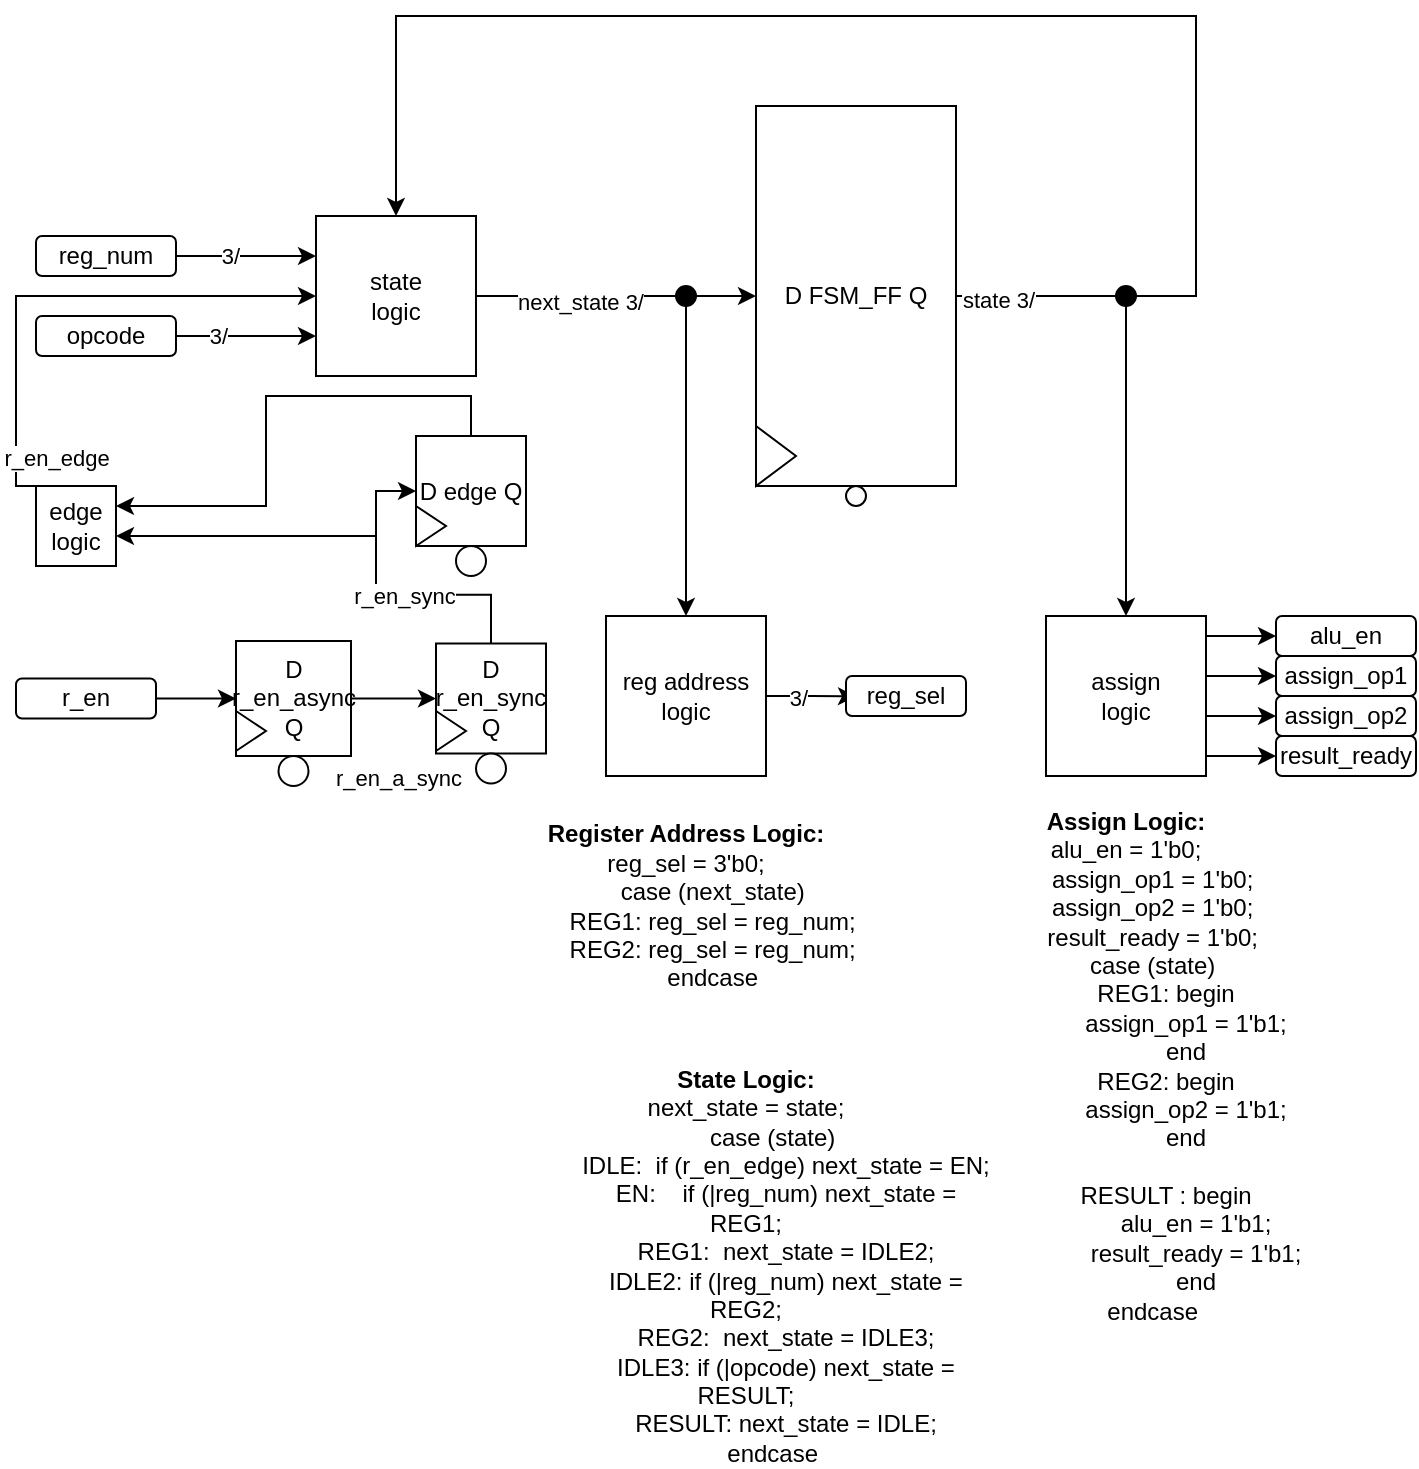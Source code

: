 <mxfile version="21.5.2" type="device">
  <diagram name="Page-1" id="sIRa7Jkpviatk7abvp79">
    <mxGraphModel dx="794" dy="461" grid="1" gridSize="10" guides="1" tooltips="1" connect="1" arrows="1" fold="1" page="1" pageScale="1" pageWidth="850" pageHeight="1100" math="0" shadow="0">
      <root>
        <mxCell id="0" />
        <mxCell id="1" parent="0" />
        <mxCell id="YexKz9Puo8MeN6UH4SeL-1" value="state&lt;br&gt;logic" style="whiteSpace=wrap;html=1;aspect=fixed;" parent="1" vertex="1">
          <mxGeometry x="160" y="120" width="80" height="80" as="geometry" />
        </mxCell>
        <mxCell id="HMywEemAhsFGUWBxoy11-23" style="edgeStyle=orthogonalEdgeStyle;rounded=0;orthogonalLoop=1;jettySize=auto;html=1;exitX=1;exitY=0.5;exitDx=0;exitDy=0;entryX=0;entryY=0.5;entryDx=0;entryDy=0;" parent="1" source="YexKz9Puo8MeN6UH4SeL-2" target="HMywEemAhsFGUWBxoy11-3" edge="1">
          <mxGeometry relative="1" as="geometry" />
        </mxCell>
        <mxCell id="YexKz9Puo8MeN6UH4SeL-2" value="r_en" style="rounded=1;whiteSpace=wrap;html=1;" parent="1" vertex="1">
          <mxGeometry x="10" y="351.25" width="70" height="20" as="geometry" />
        </mxCell>
        <mxCell id="YexKz9Puo8MeN6UH4SeL-14" style="edgeStyle=orthogonalEdgeStyle;rounded=0;orthogonalLoop=1;jettySize=auto;html=1;exitX=1;exitY=0.5;exitDx=0;exitDy=0;entryX=0.5;entryY=0;entryDx=0;entryDy=0;" parent="1" source="YexKz9Puo8MeN6UH4SeL-6" target="YexKz9Puo8MeN6UH4SeL-1" edge="1">
          <mxGeometry relative="1" as="geometry">
            <Array as="points">
              <mxPoint x="600" y="160" />
              <mxPoint x="600" y="20" />
              <mxPoint x="200" y="20" />
            </Array>
          </mxGeometry>
        </mxCell>
        <mxCell id="YexKz9Puo8MeN6UH4SeL-15" value="state 3/" style="edgeLabel;html=1;align=center;verticalAlign=middle;resizable=0;points=[];" parent="YexKz9Puo8MeN6UH4SeL-14" vertex="1" connectable="0">
          <mxGeometry x="-0.945" y="-2" relative="1" as="geometry">
            <mxPoint as="offset" />
          </mxGeometry>
        </mxCell>
        <mxCell id="YexKz9Puo8MeN6UH4SeL-6" value="D FSM_FF Q" style="rounded=0;whiteSpace=wrap;html=1;" parent="1" vertex="1">
          <mxGeometry x="380" y="65" width="100" height="190" as="geometry" />
        </mxCell>
        <mxCell id="YexKz9Puo8MeN6UH4SeL-7" value="" style="triangle;whiteSpace=wrap;html=1;" parent="1" vertex="1">
          <mxGeometry x="380" y="225" width="20" height="30" as="geometry" />
        </mxCell>
        <mxCell id="YexKz9Puo8MeN6UH4SeL-8" value="" style="ellipse;whiteSpace=wrap;html=1;aspect=fixed;" parent="1" vertex="1">
          <mxGeometry x="425" y="255" width="10" height="10" as="geometry" />
        </mxCell>
        <mxCell id="YexKz9Puo8MeN6UH4SeL-17" style="edgeStyle=orthogonalEdgeStyle;rounded=0;orthogonalLoop=1;jettySize=auto;html=1;exitX=0.5;exitY=1;exitDx=0;exitDy=0;entryX=0.5;entryY=0;entryDx=0;entryDy=0;" parent="1" source="YexKz9Puo8MeN6UH4SeL-11" target="YexKz9Puo8MeN6UH4SeL-16" edge="1">
          <mxGeometry relative="1" as="geometry" />
        </mxCell>
        <mxCell id="YexKz9Puo8MeN6UH4SeL-11" value="" style="ellipse;whiteSpace=wrap;html=1;aspect=fixed;fillColor=#000000;" parent="1" vertex="1">
          <mxGeometry x="560" y="155" width="10" height="10" as="geometry" />
        </mxCell>
        <mxCell id="YexKz9Puo8MeN6UH4SeL-23" style="edgeStyle=orthogonalEdgeStyle;rounded=0;orthogonalLoop=1;jettySize=auto;html=1;exitX=1;exitY=0;exitDx=0;exitDy=0;entryX=0;entryY=0.5;entryDx=0;entryDy=0;" parent="1" source="YexKz9Puo8MeN6UH4SeL-16" target="YexKz9Puo8MeN6UH4SeL-22" edge="1">
          <mxGeometry relative="1" as="geometry">
            <Array as="points">
              <mxPoint x="605" y="330" />
            </Array>
          </mxGeometry>
        </mxCell>
        <mxCell id="YexKz9Puo8MeN6UH4SeL-24" style="edgeStyle=orthogonalEdgeStyle;rounded=0;orthogonalLoop=1;jettySize=auto;html=1;exitX=1;exitY=0.25;exitDx=0;exitDy=0;entryX=0;entryY=0.5;entryDx=0;entryDy=0;" parent="1" source="YexKz9Puo8MeN6UH4SeL-16" target="YexKz9Puo8MeN6UH4SeL-21" edge="1">
          <mxGeometry relative="1" as="geometry">
            <Array as="points">
              <mxPoint x="605" y="350" />
            </Array>
          </mxGeometry>
        </mxCell>
        <mxCell id="YexKz9Puo8MeN6UH4SeL-25" style="edgeStyle=orthogonalEdgeStyle;rounded=0;orthogonalLoop=1;jettySize=auto;html=1;exitX=1;exitY=0.5;exitDx=0;exitDy=0;entryX=0;entryY=0.5;entryDx=0;entryDy=0;" parent="1" source="YexKz9Puo8MeN6UH4SeL-16" target="YexKz9Puo8MeN6UH4SeL-20" edge="1">
          <mxGeometry relative="1" as="geometry">
            <Array as="points">
              <mxPoint x="605" y="370" />
            </Array>
          </mxGeometry>
        </mxCell>
        <mxCell id="YexKz9Puo8MeN6UH4SeL-26" style="edgeStyle=orthogonalEdgeStyle;rounded=0;orthogonalLoop=1;jettySize=auto;html=1;exitX=1;exitY=0.75;exitDx=0;exitDy=0;entryX=0;entryY=0.5;entryDx=0;entryDy=0;" parent="1" source="YexKz9Puo8MeN6UH4SeL-16" target="YexKz9Puo8MeN6UH4SeL-19" edge="1">
          <mxGeometry relative="1" as="geometry">
            <Array as="points">
              <mxPoint x="605" y="390" />
            </Array>
          </mxGeometry>
        </mxCell>
        <mxCell id="YexKz9Puo8MeN6UH4SeL-16" value="assign&lt;br&gt;logic" style="whiteSpace=wrap;html=1;aspect=fixed;" parent="1" vertex="1">
          <mxGeometry x="525" y="320" width="80" height="80" as="geometry" />
        </mxCell>
        <mxCell id="YexKz9Puo8MeN6UH4SeL-19" value="result_ready" style="rounded=1;whiteSpace=wrap;html=1;" parent="1" vertex="1">
          <mxGeometry x="640" y="380" width="70" height="20" as="geometry" />
        </mxCell>
        <mxCell id="YexKz9Puo8MeN6UH4SeL-20" value="assign_op2" style="rounded=1;whiteSpace=wrap;html=1;" parent="1" vertex="1">
          <mxGeometry x="640" y="360" width="70" height="20" as="geometry" />
        </mxCell>
        <mxCell id="YexKz9Puo8MeN6UH4SeL-21" value="assign_op1" style="rounded=1;whiteSpace=wrap;html=1;" parent="1" vertex="1">
          <mxGeometry x="640" y="340" width="70" height="20" as="geometry" />
        </mxCell>
        <mxCell id="YexKz9Puo8MeN6UH4SeL-22" value="alu_en" style="rounded=1;whiteSpace=wrap;html=1;" parent="1" vertex="1">
          <mxGeometry x="640" y="320" width="70" height="20" as="geometry" />
        </mxCell>
        <mxCell id="YexKz9Puo8MeN6UH4SeL-32" style="edgeStyle=orthogonalEdgeStyle;rounded=0;orthogonalLoop=1;jettySize=auto;html=1;exitX=1;exitY=0.5;exitDx=0;exitDy=0;" parent="1" source="YexKz9Puo8MeN6UH4SeL-27" edge="1">
          <mxGeometry relative="1" as="geometry">
            <mxPoint x="430.0" y="360.231" as="targetPoint" />
          </mxGeometry>
        </mxCell>
        <mxCell id="YexKz9Puo8MeN6UH4SeL-34" value="3/" style="edgeLabel;html=1;align=center;verticalAlign=middle;resizable=0;points=[];" parent="YexKz9Puo8MeN6UH4SeL-32" vertex="1" connectable="0">
          <mxGeometry x="-0.304" y="-1" relative="1" as="geometry">
            <mxPoint as="offset" />
          </mxGeometry>
        </mxCell>
        <mxCell id="YexKz9Puo8MeN6UH4SeL-27" value="reg address&lt;br&gt;logic" style="whiteSpace=wrap;html=1;aspect=fixed;" parent="1" vertex="1">
          <mxGeometry x="305" y="320" width="80" height="80" as="geometry" />
        </mxCell>
        <mxCell id="YexKz9Puo8MeN6UH4SeL-29" value="" style="edgeStyle=orthogonalEdgeStyle;rounded=0;orthogonalLoop=1;jettySize=auto;html=1;exitX=1;exitY=0.5;exitDx=0;exitDy=0;entryX=0;entryY=0.5;entryDx=0;entryDy=0;" parent="1" source="YexKz9Puo8MeN6UH4SeL-1" target="YexKz9Puo8MeN6UH4SeL-6" edge="1">
          <mxGeometry relative="1" as="geometry">
            <mxPoint x="380" y="160" as="targetPoint" />
            <mxPoint x="240" y="160" as="sourcePoint" />
          </mxGeometry>
        </mxCell>
        <mxCell id="YexKz9Puo8MeN6UH4SeL-30" value="next_state 3/" style="edgeLabel;html=1;align=center;verticalAlign=middle;resizable=0;points=[];" parent="YexKz9Puo8MeN6UH4SeL-29" vertex="1" connectable="0">
          <mxGeometry x="-0.258" y="-3" relative="1" as="geometry">
            <mxPoint as="offset" />
          </mxGeometry>
        </mxCell>
        <mxCell id="YexKz9Puo8MeN6UH4SeL-31" style="edgeStyle=orthogonalEdgeStyle;rounded=0;orthogonalLoop=1;jettySize=auto;html=1;exitX=0.5;exitY=1;exitDx=0;exitDy=0;entryX=0.5;entryY=0;entryDx=0;entryDy=0;" parent="1" source="YexKz9Puo8MeN6UH4SeL-28" target="YexKz9Puo8MeN6UH4SeL-27" edge="1">
          <mxGeometry relative="1" as="geometry" />
        </mxCell>
        <mxCell id="YexKz9Puo8MeN6UH4SeL-28" value="" style="ellipse;whiteSpace=wrap;html=1;aspect=fixed;fillColor=#000000;" parent="1" vertex="1">
          <mxGeometry x="340" y="155" width="10" height="10" as="geometry" />
        </mxCell>
        <mxCell id="YexKz9Puo8MeN6UH4SeL-33" value="reg_sel" style="rounded=1;whiteSpace=wrap;html=1;" parent="1" vertex="1">
          <mxGeometry x="425" y="350" width="60" height="20" as="geometry" />
        </mxCell>
        <mxCell id="YexKz9Puo8MeN6UH4SeL-36" style="edgeStyle=orthogonalEdgeStyle;rounded=0;orthogonalLoop=1;jettySize=auto;html=1;exitX=1;exitY=0.5;exitDx=0;exitDy=0;entryX=0;entryY=0.75;entryDx=0;entryDy=0;" parent="1" source="YexKz9Puo8MeN6UH4SeL-35" target="YexKz9Puo8MeN6UH4SeL-1" edge="1">
          <mxGeometry relative="1" as="geometry" />
        </mxCell>
        <mxCell id="YexKz9Puo8MeN6UH4SeL-37" value="3/" style="edgeLabel;html=1;align=center;verticalAlign=middle;resizable=0;points=[];" parent="YexKz9Puo8MeN6UH4SeL-36" vertex="1" connectable="0">
          <mxGeometry x="-0.416" relative="1" as="geometry">
            <mxPoint as="offset" />
          </mxGeometry>
        </mxCell>
        <mxCell id="YexKz9Puo8MeN6UH4SeL-35" value="opcode" style="rounded=1;whiteSpace=wrap;html=1;" parent="1" vertex="1">
          <mxGeometry x="20" y="170" width="70" height="20" as="geometry" />
        </mxCell>
        <mxCell id="YexKz9Puo8MeN6UH4SeL-39" style="edgeStyle=orthogonalEdgeStyle;rounded=0;orthogonalLoop=1;jettySize=auto;html=1;exitX=1;exitY=0.5;exitDx=0;exitDy=0;entryX=0;entryY=0.25;entryDx=0;entryDy=0;" parent="1" source="YexKz9Puo8MeN6UH4SeL-38" target="YexKz9Puo8MeN6UH4SeL-1" edge="1">
          <mxGeometry relative="1" as="geometry" />
        </mxCell>
        <mxCell id="YexKz9Puo8MeN6UH4SeL-40" value="3/" style="edgeLabel;html=1;align=center;verticalAlign=middle;resizable=0;points=[];" parent="YexKz9Puo8MeN6UH4SeL-39" vertex="1" connectable="0">
          <mxGeometry x="-0.24" relative="1" as="geometry">
            <mxPoint as="offset" />
          </mxGeometry>
        </mxCell>
        <mxCell id="YexKz9Puo8MeN6UH4SeL-38" value="reg_num" style="rounded=1;whiteSpace=wrap;html=1;" parent="1" vertex="1">
          <mxGeometry x="20" y="130" width="70" height="20" as="geometry" />
        </mxCell>
        <mxCell id="YexKz9Puo8MeN6UH4SeL-41" value="&lt;div&gt;&lt;b&gt;State Logic:&lt;/b&gt;&lt;/div&gt;&lt;div&gt;next_state = state;&lt;br&gt;&amp;nbsp;&amp;nbsp;&amp;nbsp;&amp;nbsp;&amp;nbsp;&amp;nbsp;&amp;nbsp; case (state)&lt;br&gt;&amp;nbsp;&amp;nbsp;&amp;nbsp;&amp;nbsp;&amp;nbsp;&amp;nbsp;&amp;nbsp;&amp;nbsp;&amp;nbsp;&amp;nbsp;&amp;nbsp; IDLE:&amp;nbsp; if (r_en_edge) next_state = EN;&lt;br&gt;&amp;nbsp;&amp;nbsp;&amp;nbsp;&amp;nbsp;&amp;nbsp;&amp;nbsp;&amp;nbsp;&amp;nbsp;&amp;nbsp;&amp;nbsp;&amp;nbsp; EN:&amp;nbsp;&amp;nbsp;&amp;nbsp; if (|reg_num) next_state = REG1;&lt;br&gt;&amp;nbsp;&amp;nbsp;&amp;nbsp;&amp;nbsp;&amp;nbsp;&amp;nbsp;&amp;nbsp;&amp;nbsp;&amp;nbsp;&amp;nbsp;&amp;nbsp; REG1:&amp;nbsp; next_state = IDLE2;&lt;br&gt;&amp;nbsp;&amp;nbsp;&amp;nbsp;&amp;nbsp;&amp;nbsp;&amp;nbsp;&amp;nbsp;&amp;nbsp;&amp;nbsp;&amp;nbsp;&amp;nbsp; IDLE2: if (|reg_num) next_state = REG2;&lt;br&gt;&amp;nbsp;&amp;nbsp;&amp;nbsp;&amp;nbsp;&amp;nbsp;&amp;nbsp;&amp;nbsp;&amp;nbsp;&amp;nbsp;&amp;nbsp;&amp;nbsp; REG2:&amp;nbsp; next_state = IDLE3;&lt;br&gt;&amp;nbsp;&amp;nbsp;&amp;nbsp;&amp;nbsp;&amp;nbsp;&amp;nbsp;&amp;nbsp;&amp;nbsp;&amp;nbsp;&amp;nbsp;&amp;nbsp; IDLE3: if (|opcode) next_state = RESULT;&lt;br&gt;&amp;nbsp;&amp;nbsp;&amp;nbsp;&amp;nbsp;&amp;nbsp;&amp;nbsp;&amp;nbsp;&amp;nbsp;&amp;nbsp;&amp;nbsp;&amp;nbsp; RESULT: next_state = IDLE;&lt;br&gt;&amp;nbsp;&amp;nbsp;&amp;nbsp;&amp;nbsp;&amp;nbsp;&amp;nbsp;&amp;nbsp; endcase&lt;br&gt;&lt;/div&gt;" style="text;strokeColor=none;align=center;fillColor=none;html=1;verticalAlign=middle;whiteSpace=wrap;rounded=0;" parent="1" vertex="1">
          <mxGeometry x="250" y="630" width="250" height="30" as="geometry" />
        </mxCell>
        <mxCell id="YexKz9Puo8MeN6UH4SeL-42" value="&lt;b&gt;Register Address Logic:&lt;/b&gt;&lt;br&gt;reg_sel = 3&#39;b0;&lt;br&gt;&amp;nbsp;&amp;nbsp;&amp;nbsp;&amp;nbsp;&amp;nbsp;&amp;nbsp;&amp;nbsp; case (next_state)&lt;br&gt;&amp;nbsp;&amp;nbsp;&amp;nbsp;&amp;nbsp;&amp;nbsp;&amp;nbsp;&amp;nbsp; REG1: reg_sel = reg_num;&lt;br&gt;&amp;nbsp;&amp;nbsp;&amp;nbsp;&amp;nbsp;&amp;nbsp;&amp;nbsp;&amp;nbsp; REG2: reg_sel = reg_num;&lt;br&gt;&amp;nbsp;&amp;nbsp;&amp;nbsp;&amp;nbsp;&amp;nbsp;&amp;nbsp;&amp;nbsp; endcase" style="text;strokeColor=none;align=center;fillColor=none;html=1;verticalAlign=middle;whiteSpace=wrap;rounded=0;" parent="1" vertex="1">
          <mxGeometry x="225" y="450" width="240" height="30" as="geometry" />
        </mxCell>
        <mxCell id="YexKz9Puo8MeN6UH4SeL-43" value="&lt;b&gt;Assign Logic:&lt;/b&gt;&lt;br&gt;alu_en = 1&#39;b0;&lt;br&gt;&amp;nbsp;&amp;nbsp;&amp;nbsp;&amp;nbsp;&amp;nbsp;&amp;nbsp;&amp;nbsp; assign_op1 = 1&#39;b0;&lt;br&gt;&amp;nbsp;&amp;nbsp;&amp;nbsp;&amp;nbsp;&amp;nbsp;&amp;nbsp;&amp;nbsp; assign_op2 = 1&#39;b0;&lt;br&gt;&amp;nbsp;&amp;nbsp;&amp;nbsp;&amp;nbsp;&amp;nbsp;&amp;nbsp;&amp;nbsp; result_ready = 1&#39;b0;&lt;br&gt;&amp;nbsp;&amp;nbsp;&amp;nbsp;&amp;nbsp;&amp;nbsp;&amp;nbsp;&amp;nbsp; case (state)&lt;br&gt;&amp;nbsp;&amp;nbsp;&amp;nbsp;&amp;nbsp;&amp;nbsp;&amp;nbsp;&amp;nbsp;&amp;nbsp;&amp;nbsp;&amp;nbsp;&amp;nbsp; REG1: begin&lt;br&gt;&amp;nbsp;&amp;nbsp;&amp;nbsp;&amp;nbsp;&amp;nbsp;&amp;nbsp;&amp;nbsp;&amp;nbsp;&amp;nbsp;&amp;nbsp;&amp;nbsp;&amp;nbsp;&amp;nbsp;&amp;nbsp;&amp;nbsp;&amp;nbsp;&amp;nbsp; assign_op1 = 1&#39;b1;&lt;br&gt;&amp;nbsp;&amp;nbsp;&amp;nbsp;&amp;nbsp;&amp;nbsp;&amp;nbsp;&amp;nbsp;&amp;nbsp;&amp;nbsp;&amp;nbsp;&amp;nbsp;&amp;nbsp;&amp;nbsp;&amp;nbsp;&amp;nbsp;&amp;nbsp;&amp;nbsp; end&lt;br&gt;&amp;nbsp;&amp;nbsp;&amp;nbsp;&amp;nbsp;&amp;nbsp;&amp;nbsp;&amp;nbsp;&amp;nbsp;&amp;nbsp;&amp;nbsp;&amp;nbsp; REG2: begin&lt;br&gt;&amp;nbsp;&amp;nbsp;&amp;nbsp;&amp;nbsp;&amp;nbsp;&amp;nbsp;&amp;nbsp;&amp;nbsp;&amp;nbsp;&amp;nbsp;&amp;nbsp;&amp;nbsp;&amp;nbsp;&amp;nbsp;&amp;nbsp;&amp;nbsp;&amp;nbsp; assign_op2 = 1&#39;b1;&lt;br&gt;&amp;nbsp;&amp;nbsp;&amp;nbsp;&amp;nbsp;&amp;nbsp;&amp;nbsp;&amp;nbsp;&amp;nbsp;&amp;nbsp;&amp;nbsp;&amp;nbsp;&amp;nbsp;&amp;nbsp;&amp;nbsp;&amp;nbsp;&amp;nbsp;&amp;nbsp; end&lt;br&gt;&lt;br&gt;&amp;nbsp;&amp;nbsp;&amp;nbsp;&amp;nbsp;&amp;nbsp;&amp;nbsp;&amp;nbsp;&amp;nbsp;&amp;nbsp;&amp;nbsp;&amp;nbsp; RESULT : begin&lt;br&gt;&amp;nbsp;&amp;nbsp;&amp;nbsp;&amp;nbsp;&amp;nbsp;&amp;nbsp;&amp;nbsp;&amp;nbsp;&amp;nbsp;&amp;nbsp;&amp;nbsp;&amp;nbsp;&amp;nbsp;&amp;nbsp;&amp;nbsp;&amp;nbsp;&amp;nbsp;&amp;nbsp;&amp;nbsp;&amp;nbsp; alu_en = 1&#39;b1;&lt;br&gt;&amp;nbsp;&amp;nbsp;&amp;nbsp;&amp;nbsp;&amp;nbsp;&amp;nbsp;&amp;nbsp;&amp;nbsp;&amp;nbsp;&amp;nbsp;&amp;nbsp;&amp;nbsp;&amp;nbsp;&amp;nbsp;&amp;nbsp;&amp;nbsp;&amp;nbsp;&amp;nbsp;&amp;nbsp;&amp;nbsp; result_ready = 1&#39;b1;&lt;br&gt;&amp;nbsp;&amp;nbsp;&amp;nbsp;&amp;nbsp;&amp;nbsp;&amp;nbsp;&amp;nbsp;&amp;nbsp;&amp;nbsp;&amp;nbsp;&amp;nbsp;&amp;nbsp;&amp;nbsp;&amp;nbsp;&amp;nbsp;&amp;nbsp;&amp;nbsp;&amp;nbsp;&amp;nbsp;&amp;nbsp; end&lt;br&gt;&amp;nbsp;&amp;nbsp;&amp;nbsp;&amp;nbsp;&amp;nbsp;&amp;nbsp;&amp;nbsp; endcase" style="text;strokeColor=none;align=center;fillColor=none;html=1;verticalAlign=middle;whiteSpace=wrap;rounded=0;" parent="1" vertex="1">
          <mxGeometry x="445" y="530" width="240" height="30" as="geometry" />
        </mxCell>
        <mxCell id="HMywEemAhsFGUWBxoy11-24" style="edgeStyle=orthogonalEdgeStyle;rounded=0;orthogonalLoop=1;jettySize=auto;html=1;exitX=1;exitY=0.5;exitDx=0;exitDy=0;entryX=0;entryY=0.5;entryDx=0;entryDy=0;" parent="1" source="HMywEemAhsFGUWBxoy11-3" target="HMywEemAhsFGUWBxoy11-16" edge="1">
          <mxGeometry relative="1" as="geometry" />
        </mxCell>
        <mxCell id="HMywEemAhsFGUWBxoy11-27" value="r_en_a_sync" style="edgeLabel;html=1;align=center;verticalAlign=middle;resizable=0;points=[];" parent="HMywEemAhsFGUWBxoy11-24" vertex="1" connectable="0">
          <mxGeometry x="-0.343" y="2" relative="1" as="geometry">
            <mxPoint x="9" y="41" as="offset" />
          </mxGeometry>
        </mxCell>
        <mxCell id="HMywEemAhsFGUWBxoy11-3" value="D r_en_async&lt;br&gt;Q" style="whiteSpace=wrap;html=1;aspect=fixed;" parent="1" vertex="1">
          <mxGeometry x="120" y="332.5" width="57.5" height="57.5" as="geometry" />
        </mxCell>
        <mxCell id="HMywEemAhsFGUWBxoy11-4" value="" style="triangle;whiteSpace=wrap;html=1;" parent="1" vertex="1">
          <mxGeometry x="120" y="367.5" width="15" height="20" as="geometry" />
        </mxCell>
        <mxCell id="HMywEemAhsFGUWBxoy11-5" value="" style="ellipse;whiteSpace=wrap;html=1;aspect=fixed;" parent="1" vertex="1">
          <mxGeometry x="141.25" y="390" width="15" height="15" as="geometry" />
        </mxCell>
        <mxCell id="HMywEemAhsFGUWBxoy11-26" style="edgeStyle=orthogonalEdgeStyle;rounded=0;orthogonalLoop=1;jettySize=auto;html=1;exitX=0.5;exitY=0;exitDx=0;exitDy=0;entryX=0;entryY=0.5;entryDx=0;entryDy=0;" parent="1" source="HMywEemAhsFGUWBxoy11-16" target="HMywEemAhsFGUWBxoy11-19" edge="1">
          <mxGeometry relative="1" as="geometry" />
        </mxCell>
        <mxCell id="HMywEemAhsFGUWBxoy11-28" value="r_en_sync" style="edgeLabel;html=1;align=center;verticalAlign=middle;resizable=0;points=[];" parent="HMywEemAhsFGUWBxoy11-26" vertex="1" connectable="0">
          <mxGeometry x="-0.111" relative="1" as="geometry">
            <mxPoint as="offset" />
          </mxGeometry>
        </mxCell>
        <mxCell id="HMywEemAhsFGUWBxoy11-16" value="D r_en_sync Q" style="whiteSpace=wrap;html=1;aspect=fixed;" parent="1" vertex="1">
          <mxGeometry x="220" y="333.75" width="55" height="55" as="geometry" />
        </mxCell>
        <mxCell id="HMywEemAhsFGUWBxoy11-17" value="" style="triangle;whiteSpace=wrap;html=1;" parent="1" vertex="1">
          <mxGeometry x="220" y="367.5" width="15" height="20" as="geometry" />
        </mxCell>
        <mxCell id="HMywEemAhsFGUWBxoy11-18" value="" style="ellipse;whiteSpace=wrap;html=1;aspect=fixed;" parent="1" vertex="1">
          <mxGeometry x="240" y="388.75" width="15" height="15" as="geometry" />
        </mxCell>
        <mxCell id="HMywEemAhsFGUWBxoy11-34" style="edgeStyle=orthogonalEdgeStyle;rounded=0;orthogonalLoop=1;jettySize=auto;html=1;exitX=0.5;exitY=0;exitDx=0;exitDy=0;entryX=1;entryY=0.25;entryDx=0;entryDy=0;" parent="1" source="HMywEemAhsFGUWBxoy11-19" target="HMywEemAhsFGUWBxoy11-29" edge="1">
          <mxGeometry relative="1" as="geometry" />
        </mxCell>
        <mxCell id="HMywEemAhsFGUWBxoy11-19" value="D edge Q" style="whiteSpace=wrap;html=1;aspect=fixed;" parent="1" vertex="1">
          <mxGeometry x="210" y="230" width="55" height="55" as="geometry" />
        </mxCell>
        <mxCell id="HMywEemAhsFGUWBxoy11-20" value="" style="triangle;whiteSpace=wrap;html=1;" parent="1" vertex="1">
          <mxGeometry x="210" y="265" width="15" height="20" as="geometry" />
        </mxCell>
        <mxCell id="HMywEemAhsFGUWBxoy11-21" value="" style="ellipse;whiteSpace=wrap;html=1;aspect=fixed;" parent="1" vertex="1">
          <mxGeometry x="230" y="285" width="15" height="15" as="geometry" />
        </mxCell>
        <mxCell id="HMywEemAhsFGUWBxoy11-35" style="edgeStyle=orthogonalEdgeStyle;rounded=0;orthogonalLoop=1;jettySize=auto;html=1;exitX=0.5;exitY=0;exitDx=0;exitDy=0;entryX=0;entryY=0.5;entryDx=0;entryDy=0;" parent="1" source="HMywEemAhsFGUWBxoy11-29" target="YexKz9Puo8MeN6UH4SeL-1" edge="1">
          <mxGeometry relative="1" as="geometry">
            <Array as="points">
              <mxPoint x="10" y="255" />
              <mxPoint x="10" y="160" />
            </Array>
          </mxGeometry>
        </mxCell>
        <mxCell id="HMywEemAhsFGUWBxoy11-36" value="r_en_edge" style="edgeLabel;html=1;align=center;verticalAlign=middle;resizable=0;points=[];" parent="HMywEemAhsFGUWBxoy11-35" vertex="1" connectable="0">
          <mxGeometry x="-0.697" y="1" relative="1" as="geometry">
            <mxPoint x="21" y="-3" as="offset" />
          </mxGeometry>
        </mxCell>
        <mxCell id="HMywEemAhsFGUWBxoy11-29" value="edge&lt;br&gt;logic" style="whiteSpace=wrap;html=1;aspect=fixed;" parent="1" vertex="1">
          <mxGeometry x="20" y="255" width="40" height="40" as="geometry" />
        </mxCell>
        <mxCell id="HMywEemAhsFGUWBxoy11-33" value="" style="endArrow=classic;html=1;rounded=0;" parent="1" edge="1">
          <mxGeometry width="50" height="50" relative="1" as="geometry">
            <mxPoint x="190" y="280" as="sourcePoint" />
            <mxPoint x="60" y="280" as="targetPoint" />
          </mxGeometry>
        </mxCell>
      </root>
    </mxGraphModel>
  </diagram>
</mxfile>
